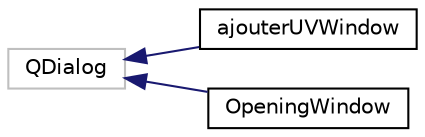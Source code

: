 digraph "Graphical Class Hierarchy"
{
  edge [fontname="Helvetica",fontsize="10",labelfontname="Helvetica",labelfontsize="10"];
  node [fontname="Helvetica",fontsize="10",shape=record];
  rankdir="LR";
  Node1 [label="QDialog",height=0.2,width=0.4,color="grey75", fillcolor="white", style="filled"];
  Node1 -> Node2 [dir="back",color="midnightblue",fontsize="10",style="solid",fontname="Helvetica"];
  Node2 [label="ajouterUVWindow",height=0.2,width=0.4,color="black", fillcolor="white", style="filled",URL="$classajouter_u_v_window.html",tooltip="ajouterUVWindow est une fenêtre de type QDialog permettant la création d&#39;une nouvelle UV ..."];
  Node1 -> Node3 [dir="back",color="midnightblue",fontsize="10",style="solid",fontname="Helvetica"];
  Node3 [label="OpeningWindow",height=0.2,width=0.4,color="black", fillcolor="white", style="filled",URL="$class_opening_window.html",tooltip="OpeningWindow est un fenêtre de type QDialog permettant de renseigner les XML sources nécessaires au ..."];
}
